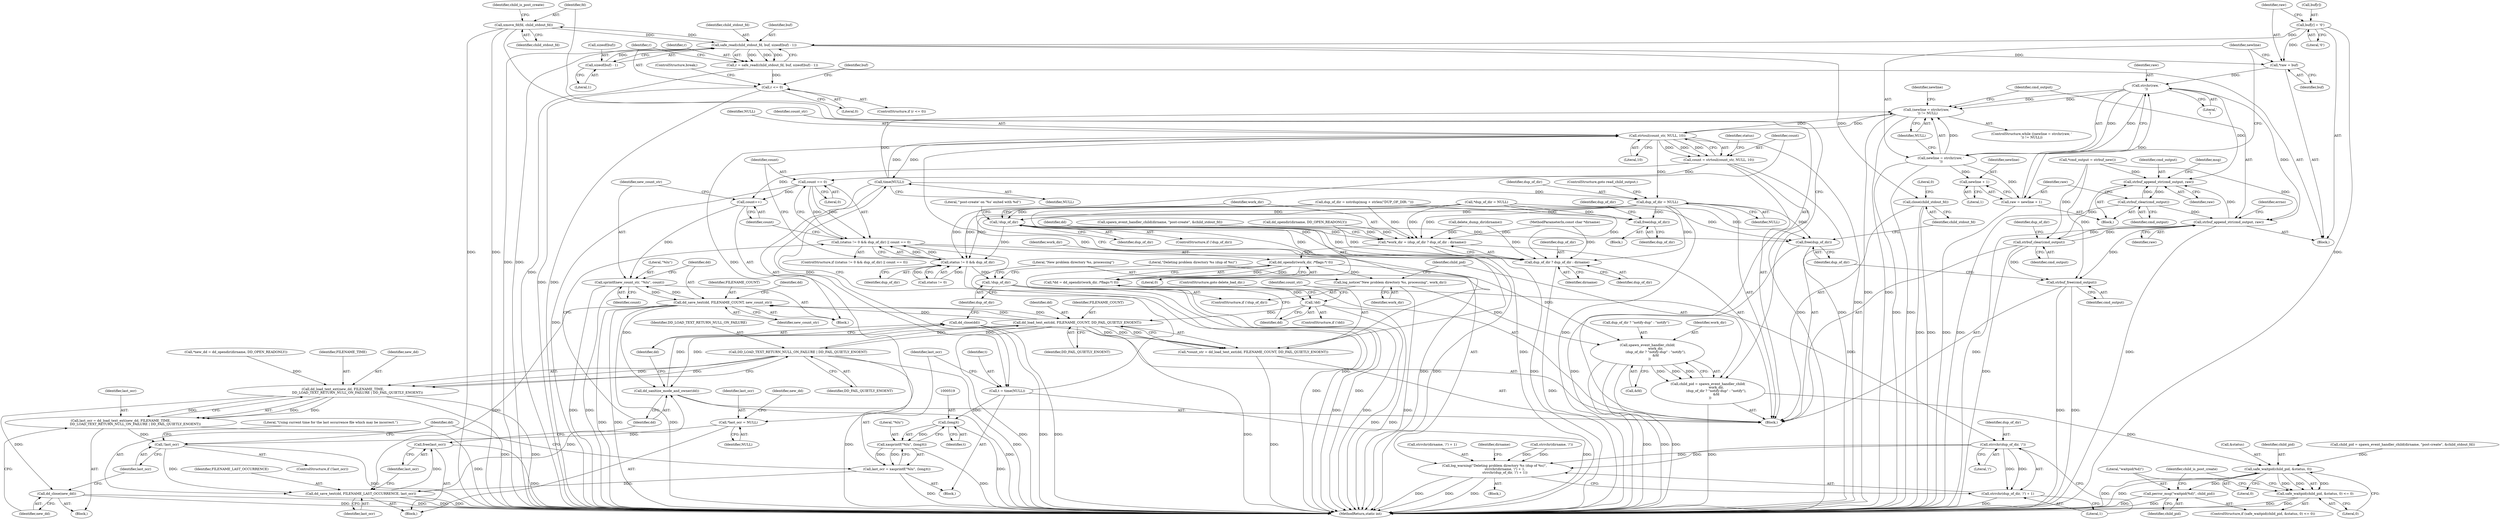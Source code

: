 digraph "0_abrt_8939398b82006ba1fec4ed491339fc075f43fc7c_0@API" {
"1000564" [label="(Call,xmove_fd(fd, child_stdout_fd))"];
"1000295" [label="(Call,safe_read(child_stdout_fd, buf, sizeof(buf) - 1))"];
"1000564" [label="(Call,xmove_fd(fd, child_stdout_fd))"];
"1000307" [label="(Call,buf[r] = '\0')"];
"1000298" [label="(Call,sizeof(buf) - 1)"];
"1000293" [label="(Call,r = safe_read(child_stdout_fd, buf, sizeof(buf) - 1))"];
"1000303" [label="(Call,r <= 0)"];
"1000313" [label="(Call,*raw = buf)"];
"1000321" [label="(Call,strchr(raw, '\n'))"];
"1000318" [label="(Call,(newline = strchr(raw, '\n')) != NULL)"];
"1000441" [label="(Call,strtoul(count_str, NULL, 10))"];
"1000439" [label="(Call,count = strtoul(count_str, NULL, 10))"];
"1000452" [label="(Call,count == 0)"];
"1000446" [label="(Call,(status != 0 && dup_of_dir) || count == 0)"];
"1000456" [label="(Call,count++)"];
"1000459" [label="(Call,sprintf(new_count_str, \"%lu\", count))"];
"1000463" [label="(Call,dd_save_text(dd, FILENAME_COUNT, new_count_str))"];
"1000434" [label="(Call,dd_load_text_ext(dd, FILENAME_COUNT, DD_FAIL_QUIETLY_ENOENT))"];
"1000432" [label="(Call,*count_str = dd_load_text_ext(dd, FILENAME_COUNT, DD_FAIL_QUIETLY_ENOENT))"];
"1000494" [label="(Call,DD_LOAD_TEXT_RETURN_NULL_ON_FAILURE | DD_FAIL_QUIETLY_ENOENT)"];
"1000491" [label="(Call,dd_load_text_ext(new_dd, FILENAME_TIME,\n                            DD_LOAD_TEXT_RETURN_NULL_ON_FAILURE | DD_FAIL_QUIETLY_ENOENT))"];
"1000489" [label="(Call,last_ocr = dd_load_text_ext(new_dd, FILENAME_TIME,\n                            DD_LOAD_TEXT_RETURN_NULL_ON_FAILURE | DD_FAIL_QUIETLY_ENOENT))"];
"1000504" [label="(Call,!last_ocr)"];
"1000521" [label="(Call,dd_save_text(dd, FILENAME_LAST_OCCURRENCE, last_ocr))"];
"1000525" [label="(Call,free(last_ocr))"];
"1000527" [label="(Call,dd_sanitize_mode_and_owner(dd))"];
"1000529" [label="(Call,dd_close(dd))"];
"1000497" [label="(Call,dd_close(new_dd))"];
"1000483" [label="(Call,*last_ocr = NULL)"];
"1000512" [label="(Call,time(NULL))"];
"1000510" [label="(Call,t = time(NULL))"];
"1000518" [label="(Call,(long)t)"];
"1000516" [label="(Call,xasprintf(\"%lu\", (long)t))"];
"1000514" [label="(Call,last_ocr = xasprintf(\"%lu\", (long)t))"];
"1000574" [label="(Call,dup_of_dir = NULL)"];
"1000351" [label="(Call,free(dup_of_dir))"];
"1000405" [label="(Call,!dup_of_dir)"];
"1000415" [label="(Call,*work_dir = (dup_of_dir ? dup_of_dir : dirname))"];
"1000424" [label="(Call,dd_opendir(work_dir, /*flags:*/ 0))"];
"1000422" [label="(Call,*dd = dd_opendir(work_dir, /*flags:*/ 0))"];
"1000428" [label="(Call,!dd)"];
"1000534" [label="(Call,log_notice(\"New problem directory %s, processing\", work_dir))"];
"1000556" [label="(Call,spawn_event_handler_child(\n                work_dir,\n                (dup_of_dir ? \"notify-dup\" : \"notify\"),\n                &fd\n    ))"];
"1000554" [label="(Call,child_pid = spawn_event_handler_child(\n                work_dir,\n                (dup_of_dir ? \"notify-dup\" : \"notify\"),\n                &fd\n    ))"];
"1000376" [label="(Call,safe_waitpid(child_pid, &status, 0))"];
"1000375" [label="(Call,safe_waitpid(child_pid, &status, 0) <= 0)"];
"1000382" [label="(Call,perror_msg(\"waitpid(%d)\", child_pid))"];
"1000417" [label="(Call,dup_of_dir ? dup_of_dir : dirname)"];
"1000447" [label="(Call,status != 0 && dup_of_dir)"];
"1000532" [label="(Call,!dup_of_dir)"];
"1000547" [label="(Call,strrchr(dup_of_dir, '/'))"];
"1000539" [label="(Call,log_warning(\"Deleting problem directory %s (dup of %s)\",\n                    strrchr(dirname, '/') + 1,\n                    strrchr(dup_of_dir, '/') + 1))"];
"1000546" [label="(Call,strrchr(dup_of_dir, '/') + 1)"];
"1000587" [label="(Call,free(dup_of_dir))"];
"1000319" [label="(Call,newline = strchr(raw, '\n'))"];
"1000362" [label="(Call,raw = newline + 1)"];
"1000364" [label="(Call,newline + 1)"];
"1000330" [label="(Call,strbuf_append_str(cmd_output, raw))"];
"1000360" [label="(Call,strbuf_clear(cmd_output))"];
"1000367" [label="(Call,strbuf_append_str(cmd_output, raw))"];
"1000570" [label="(Call,strbuf_clear(cmd_output))"];
"1000585" [label="(Call,strbuf_free(cmd_output))"];
"1000589" [label="(Call,close(child_stdout_fd))"];
"1000440" [label="(Identifier,count)"];
"1000429" [label="(Identifier,dd)"];
"1000573" [label="(Identifier,dup_of_dir)"];
"1000471" [label="(Identifier,dd)"];
"1000445" [label="(ControlStructure,if ((status != 0 && dup_of_dir) || count == 0))"];
"1000437" [label="(Identifier,DD_FAIL_QUIETLY_ENOENT)"];
"1000447" [label="(Call,status != 0 && dup_of_dir)"];
"1000514" [label="(Call,last_ocr = xasprintf(\"%lu\", (long)t))"];
"1000323" [label="(Literal,'\n')"];
"1000311" [label="(Literal,'\0')"];
"1000558" [label="(Call,dup_of_dir ? \"notify-dup\" : \"notify\")"];
"1000419" [label="(Identifier,dup_of_dir)"];
"1000290" [label="(Identifier,errno)"];
"1000564" [label="(Call,xmove_fd(fd, child_stdout_fd))"];
"1000495" [label="(Identifier,DD_LOAD_TEXT_RETURN_NULL_ON_FAILURE)"];
"1000452" [label="(Call,count == 0)"];
"1000435" [label="(Identifier,dd)"];
"1000530" [label="(Identifier,dd)"];
"1000531" [label="(ControlStructure,if (!dup_of_dir))"];
"1000464" [label="(Identifier,dd)"];
"1000585" [label="(Call,strbuf_free(cmd_output))"];
"1000510" [label="(Call,t = time(NULL))"];
"1000332" [label="(Identifier,raw)"];
"1000550" [label="(Literal,1)"];
"1000453" [label="(Identifier,count)"];
"1000417" [label="(Call,dup_of_dir ? dup_of_dir : dirname)"];
"1000577" [label="(ControlStructure,goto read_child_output;)"];
"1000295" [label="(Call,safe_read(child_stdout_fd, buf, sizeof(buf) - 1))"];
"1000404" [label="(ControlStructure,if (!dup_of_dir))"];
"1000513" [label="(Identifier,NULL)"];
"1000354" [label="(Identifier,dup_of_dir)"];
"1000590" [label="(Identifier,child_stdout_fd)"];
"1000423" [label="(Identifier,dd)"];
"1000442" [label="(Identifier,count_str)"];
"1000528" [label="(Identifier,dd)"];
"1000433" [label="(Identifier,count_str)"];
"1000351" [label="(Call,free(dup_of_dir))"];
"1000309" [label="(Identifier,buf)"];
"1000444" [label="(Literal,10)"];
"1000335" [label="(Identifier,msg)"];
"1000533" [label="(Identifier,dup_of_dir)"];
"1000588" [label="(Identifier,dup_of_dir)"];
"1000296" [label="(Identifier,child_stdout_fd)"];
"1000489" [label="(Call,last_ocr = dd_load_text_ext(new_dd, FILENAME_TIME,\n                            DD_LOAD_TEXT_RETURN_NULL_ON_FAILURE | DD_FAIL_QUIETLY_ENOENT))"];
"1000522" [label="(Identifier,dd)"];
"1000529" [label="(Call,dd_close(dd))"];
"1000593" [label="(MethodReturn,static int)"];
"1000565" [label="(Identifier,fd)"];
"1000268" [label="(Call,spawn_event_handler_child(dirname, \"post-create\", &child_stdout_fd))"];
"1000383" [label="(Literal,\"waitpid(%d)\")"];
"1000305" [label="(Literal,0)"];
"1000363" [label="(Identifier,raw)"];
"1000353" [label="(Call,dup_of_dir = xstrdup(msg + strlen(\"DUP_OF_DIR: \")))"];
"1000462" [label="(Identifier,count)"];
"1000524" [label="(Identifier,last_ocr)"];
"1000574" [label="(Call,dup_of_dir = NULL)"];
"1000475" [label="(Block,)"];
"1000532" [label="(Call,!dup_of_dir)"];
"1000477" [label="(Call,*new_dd = dd_opendir(dirname, DD_OPEN_READONLY))"];
"1000493" [label="(Identifier,FILENAME_TIME)"];
"1000546" [label="(Call,strrchr(dup_of_dir, '/') + 1)"];
"1000430" [label="(ControlStructure,goto delete_bad_dir;)"];
"1000314" [label="(Identifier,raw)"];
"1000575" [label="(Identifier,dup_of_dir)"];
"1000548" [label="(Identifier,dup_of_dir)"];
"1000330" [label="(Call,strbuf_append_str(cmd_output, raw))"];
"1000425" [label="(Identifier,work_dir)"];
"1000460" [label="(Identifier,new_count_str)"];
"1000378" [label="(Call,&status)"];
"1000299" [label="(Call,sizeof(buf))"];
"1000278" [label="(Call,*cmd_output = strbuf_new())"];
"1000135" [label="(Block,)"];
"1000505" [label="(Identifier,last_ocr)"];
"1000525" [label="(Call,free(last_ocr))"];
"1000306" [label="(ControlStructure,break;)"];
"1000427" [label="(ControlStructure,if (!dd))"];
"1000555" [label="(Identifier,child_pid)"];
"1000521" [label="(Call,dd_save_text(dd, FILENAME_LAST_OCCURRENCE, last_ocr))"];
"1000520" [label="(Identifier,t)"];
"1000556" [label="(Call,spawn_event_handler_child(\n                work_dir,\n                (dup_of_dir ? \"notify-dup\" : \"notify\"),\n                &fd\n    ))"];
"1000328" [label="(Identifier,newline)"];
"1000382" [label="(Call,perror_msg(\"waitpid(%d)\", child_pid))"];
"1000307" [label="(Call,buf[r] = '\0')"];
"1000448" [label="(Call,status != 0)"];
"1000568" [label="(Identifier,child_is_post_create)"];
"1000516" [label="(Call,xasprintf(\"%lu\", (long)t))"];
"1000527" [label="(Call,dd_sanitize_mode_and_owner(dd))"];
"1000298" [label="(Call,sizeof(buf) - 1)"];
"1000538" [label="(Block,)"];
"1000294" [label="(Identifier,r)"];
"1000409" [label="(Literal,\"'post-create' on '%s' exited with %d\")"];
"1000547" [label="(Call,strrchr(dup_of_dir, '/'))"];
"1000526" [label="(Identifier,last_ocr)"];
"1000571" [label="(Identifier,cmd_output)"];
"1000304" [label="(Identifier,r)"];
"1000317" [label="(ControlStructure,while ((newline = strchr(raw, '\n')) != NULL))"];
"1000490" [label="(Identifier,last_ocr)"];
"1000485" [label="(Identifier,NULL)"];
"1000301" [label="(Literal,1)"];
"1000364" [label="(Call,newline + 1)"];
"1000557" [label="(Identifier,work_dir)"];
"1000368" [label="(Identifier,cmd_output)"];
"1000360" [label="(Call,strbuf_clear(cmd_output))"];
"1000362" [label="(Call,raw = newline + 1)"];
"1000496" [label="(Identifier,DD_FAIL_QUIETLY_ENOENT)"];
"1000586" [label="(Identifier,cmd_output)"];
"1000483" [label="(Call,*last_ocr = NULL)"];
"1000536" [label="(Identifier,work_dir)"];
"1000367" [label="(Call,strbuf_append_str(cmd_output, raw))"];
"1000377" [label="(Identifier,child_pid)"];
"1000492" [label="(Identifier,new_dd)"];
"1000540" [label="(Literal,\"Deleting problem directory %s (dup of %s)\")"];
"1000134" [label="(MethodParameterIn,const char *dirname)"];
"1000535" [label="(Literal,\"New problem directory %s, processing\")"];
"1000570" [label="(Call,strbuf_clear(cmd_output))"];
"1000512" [label="(Call,time(NULL))"];
"1000465" [label="(Identifier,FILENAME_COUNT)"];
"1000497" [label="(Call,dd_close(new_dd))"];
"1000375" [label="(Call,safe_waitpid(child_pid, &status, 0) <= 0)"];
"1000376" [label="(Call,safe_waitpid(child_pid, &status, 0))"];
"1000589" [label="(Call,close(child_stdout_fd))"];
"1000498" [label="(Identifier,new_dd)"];
"1000420" [label="(Identifier,dirname)"];
"1000484" [label="(Identifier,last_ocr)"];
"1000369" [label="(Identifier,raw)"];
"1000293" [label="(Call,r = safe_read(child_stdout_fd, buf, sizeof(buf) - 1))"];
"1000549" [label="(Literal,'/')"];
"1000504" [label="(Call,!last_ocr)"];
"1000506" [label="(Block,)"];
"1000454" [label="(Literal,0)"];
"1000387" [label="(Identifier,child_is_post_create)"];
"1000384" [label="(Identifier,child_pid)"];
"1000318" [label="(Call,(newline = strchr(raw, '\n')) != NULL)"];
"1000461" [label="(Literal,\"%lu\")"];
"1000443" [label="(Identifier,NULL)"];
"1000446" [label="(Call,(status != 0 && dup_of_dir) || count == 0)"];
"1000321" [label="(Call,strchr(raw, '\n'))"];
"1000415" [label="(Call,*work_dir = (dup_of_dir ? dup_of_dir : dirname))"];
"1000539" [label="(Call,log_warning(\"Deleting problem directory %s (dup of %s)\",\n                    strrchr(dirname, '/') + 1,\n                    strrchr(dup_of_dir, '/') + 1))"];
"1000322" [label="(Identifier,raw)"];
"1000491" [label="(Call,dd_load_text_ext(new_dd, FILENAME_TIME,\n                            DD_LOAD_TEXT_RETURN_NULL_ON_FAILURE | DD_FAIL_QUIETLY_ENOENT))"];
"1000479" [label="(Call,dd_opendir(dirname, DD_OPEN_READONLY))"];
"1000463" [label="(Call,dd_save_text(dd, FILENAME_COUNT, new_count_str))"];
"1000313" [label="(Call,*raw = buf)"];
"1000315" [label="(Identifier,buf)"];
"1000325" [label="(Block,)"];
"1000416" [label="(Identifier,work_dir)"];
"1000487" [label="(Identifier,new_dd)"];
"1000508" [label="(Literal,\"Using current time for the last occurrence file which may be incorrect.\")"];
"1000405" [label="(Call,!dup_of_dir)"];
"1000441" [label="(Call,strtoul(count_str, NULL, 10))"];
"1000523" [label="(Identifier,FILENAME_LAST_OCCURRENCE)"];
"1000426" [label="(Literal,0)"];
"1000287" [label="(Block,)"];
"1000466" [label="(Identifier,new_count_str)"];
"1000324" [label="(Identifier,NULL)"];
"1000436" [label="(Identifier,FILENAME_COUNT)"];
"1000380" [label="(Literal,0)"];
"1000308" [label="(Call,buf[r])"];
"1000451" [label="(Identifier,dup_of_dir)"];
"1000449" [label="(Identifier,status)"];
"1000381" [label="(Literal,0)"];
"1000374" [label="(ControlStructure,if (safe_waitpid(child_pid, &status, 0) <= 0))"];
"1000432" [label="(Call,*count_str = dd_load_text_ext(dd, FILENAME_COUNT, DD_FAIL_QUIETLY_ENOENT))"];
"1000302" [label="(ControlStructure,if (r <= 0))"];
"1000406" [label="(Identifier,dup_of_dir)"];
"1000459" [label="(Call,sprintf(new_count_str, \"%lu\", count))"];
"1000554" [label="(Call,child_pid = spawn_event_handler_child(\n                work_dir,\n                (dup_of_dir ? \"notify-dup\" : \"notify\"),\n                &fd\n    ))"];
"1000517" [label="(Literal,\"%lu\")"];
"1000541" [label="(Call,strrchr(dirname, '/') + 1)"];
"1000365" [label="(Identifier,newline)"];
"1000552" [label="(Identifier,dirname)"];
"1000274" [label="(Call,*dup_of_dir = NULL)"];
"1000428" [label="(Call,!dd)"];
"1000503" [label="(ControlStructure,if (!last_ocr))"];
"1000418" [label="(Identifier,dup_of_dir)"];
"1000542" [label="(Call,strrchr(dirname, '/'))"];
"1000456" [label="(Call,count++)"];
"1000455" [label="(Block,)"];
"1000515" [label="(Identifier,last_ocr)"];
"1000331" [label="(Identifier,cmd_output)"];
"1000439" [label="(Call,count = strtoul(count_str, NULL, 10))"];
"1000518" [label="(Call,(long)t)"];
"1000350" [label="(Block,)"];
"1000457" [label="(Identifier,count)"];
"1000266" [label="(Call,child_pid = spawn_event_handler_child(dirname, \"post-create\", &child_stdout_fd))"];
"1000592" [label="(Literal,0)"];
"1000303" [label="(Call,r <= 0)"];
"1000297" [label="(Identifier,buf)"];
"1000424" [label="(Call,dd_opendir(work_dir, /*flags:*/ 0))"];
"1000534" [label="(Call,log_notice(\"New problem directory %s, processing\", work_dir))"];
"1000576" [label="(Identifier,NULL)"];
"1000488" [label="(Block,)"];
"1000551" [label="(Call,delete_dump_dir(dirname))"];
"1000511" [label="(Identifier,t)"];
"1000319" [label="(Call,newline = strchr(raw, '\n'))"];
"1000422" [label="(Call,*dd = dd_opendir(work_dir, /*flags:*/ 0))"];
"1000352" [label="(Identifier,dup_of_dir)"];
"1000562" [label="(Call,&fd)"];
"1000494" [label="(Call,DD_LOAD_TEXT_RETURN_NULL_ON_FAILURE | DD_FAIL_QUIETLY_ENOENT)"];
"1000361" [label="(Identifier,cmd_output)"];
"1000566" [label="(Identifier,child_stdout_fd)"];
"1000587" [label="(Call,free(dup_of_dir))"];
"1000434" [label="(Call,dd_load_text_ext(dd, FILENAME_COUNT, DD_FAIL_QUIETLY_ENOENT))"];
"1000366" [label="(Literal,1)"];
"1000320" [label="(Identifier,newline)"];
"1000564" -> "1000135"  [label="AST: "];
"1000564" -> "1000566"  [label="CFG: "];
"1000565" -> "1000564"  [label="AST: "];
"1000566" -> "1000564"  [label="AST: "];
"1000568" -> "1000564"  [label="CFG: "];
"1000564" -> "1000593"  [label="DDG: "];
"1000564" -> "1000593"  [label="DDG: "];
"1000564" -> "1000295"  [label="DDG: "];
"1000295" -> "1000564"  [label="DDG: "];
"1000295" -> "1000293"  [label="AST: "];
"1000295" -> "1000298"  [label="CFG: "];
"1000296" -> "1000295"  [label="AST: "];
"1000297" -> "1000295"  [label="AST: "];
"1000298" -> "1000295"  [label="AST: "];
"1000293" -> "1000295"  [label="CFG: "];
"1000295" -> "1000593"  [label="DDG: "];
"1000295" -> "1000593"  [label="DDG: "];
"1000295" -> "1000293"  [label="DDG: "];
"1000295" -> "1000293"  [label="DDG: "];
"1000295" -> "1000293"  [label="DDG: "];
"1000307" -> "1000295"  [label="DDG: "];
"1000298" -> "1000295"  [label="DDG: "];
"1000295" -> "1000313"  [label="DDG: "];
"1000295" -> "1000589"  [label="DDG: "];
"1000307" -> "1000287"  [label="AST: "];
"1000307" -> "1000311"  [label="CFG: "];
"1000308" -> "1000307"  [label="AST: "];
"1000311" -> "1000307"  [label="AST: "];
"1000314" -> "1000307"  [label="CFG: "];
"1000307" -> "1000593"  [label="DDG: "];
"1000307" -> "1000313"  [label="DDG: "];
"1000298" -> "1000301"  [label="CFG: "];
"1000299" -> "1000298"  [label="AST: "];
"1000301" -> "1000298"  [label="AST: "];
"1000293" -> "1000287"  [label="AST: "];
"1000294" -> "1000293"  [label="AST: "];
"1000304" -> "1000293"  [label="CFG: "];
"1000293" -> "1000593"  [label="DDG: "];
"1000293" -> "1000303"  [label="DDG: "];
"1000303" -> "1000302"  [label="AST: "];
"1000303" -> "1000305"  [label="CFG: "];
"1000304" -> "1000303"  [label="AST: "];
"1000305" -> "1000303"  [label="AST: "];
"1000306" -> "1000303"  [label="CFG: "];
"1000309" -> "1000303"  [label="CFG: "];
"1000303" -> "1000593"  [label="DDG: "];
"1000303" -> "1000593"  [label="DDG: "];
"1000313" -> "1000287"  [label="AST: "];
"1000313" -> "1000315"  [label="CFG: "];
"1000314" -> "1000313"  [label="AST: "];
"1000315" -> "1000313"  [label="AST: "];
"1000320" -> "1000313"  [label="CFG: "];
"1000313" -> "1000321"  [label="DDG: "];
"1000321" -> "1000319"  [label="AST: "];
"1000321" -> "1000323"  [label="CFG: "];
"1000322" -> "1000321"  [label="AST: "];
"1000323" -> "1000321"  [label="AST: "];
"1000319" -> "1000321"  [label="CFG: "];
"1000321" -> "1000318"  [label="DDG: "];
"1000321" -> "1000318"  [label="DDG: "];
"1000321" -> "1000319"  [label="DDG: "];
"1000321" -> "1000319"  [label="DDG: "];
"1000362" -> "1000321"  [label="DDG: "];
"1000321" -> "1000330"  [label="DDG: "];
"1000321" -> "1000367"  [label="DDG: "];
"1000318" -> "1000317"  [label="AST: "];
"1000318" -> "1000324"  [label="CFG: "];
"1000319" -> "1000318"  [label="AST: "];
"1000324" -> "1000318"  [label="AST: "];
"1000328" -> "1000318"  [label="CFG: "];
"1000368" -> "1000318"  [label="CFG: "];
"1000318" -> "1000593"  [label="DDG: "];
"1000318" -> "1000593"  [label="DDG: "];
"1000319" -> "1000318"  [label="DDG: "];
"1000441" -> "1000318"  [label="DDG: "];
"1000512" -> "1000318"  [label="DDG: "];
"1000318" -> "1000441"  [label="DDG: "];
"1000441" -> "1000439"  [label="AST: "];
"1000441" -> "1000444"  [label="CFG: "];
"1000442" -> "1000441"  [label="AST: "];
"1000443" -> "1000441"  [label="AST: "];
"1000444" -> "1000441"  [label="AST: "];
"1000439" -> "1000441"  [label="CFG: "];
"1000441" -> "1000593"  [label="DDG: "];
"1000441" -> "1000439"  [label="DDG: "];
"1000441" -> "1000439"  [label="DDG: "];
"1000441" -> "1000439"  [label="DDG: "];
"1000432" -> "1000441"  [label="DDG: "];
"1000512" -> "1000441"  [label="DDG: "];
"1000441" -> "1000483"  [label="DDG: "];
"1000441" -> "1000512"  [label="DDG: "];
"1000441" -> "1000574"  [label="DDG: "];
"1000439" -> "1000135"  [label="AST: "];
"1000440" -> "1000439"  [label="AST: "];
"1000449" -> "1000439"  [label="CFG: "];
"1000439" -> "1000593"  [label="DDG: "];
"1000439" -> "1000593"  [label="DDG: "];
"1000439" -> "1000452"  [label="DDG: "];
"1000439" -> "1000456"  [label="DDG: "];
"1000452" -> "1000446"  [label="AST: "];
"1000452" -> "1000454"  [label="CFG: "];
"1000453" -> "1000452"  [label="AST: "];
"1000454" -> "1000452"  [label="AST: "];
"1000446" -> "1000452"  [label="CFG: "];
"1000452" -> "1000593"  [label="DDG: "];
"1000452" -> "1000446"  [label="DDG: "];
"1000452" -> "1000446"  [label="DDG: "];
"1000452" -> "1000456"  [label="DDG: "];
"1000446" -> "1000445"  [label="AST: "];
"1000446" -> "1000447"  [label="CFG: "];
"1000447" -> "1000446"  [label="AST: "];
"1000457" -> "1000446"  [label="CFG: "];
"1000528" -> "1000446"  [label="CFG: "];
"1000446" -> "1000593"  [label="DDG: "];
"1000446" -> "1000593"  [label="DDG: "];
"1000446" -> "1000593"  [label="DDG: "];
"1000447" -> "1000446"  [label="DDG: "];
"1000447" -> "1000446"  [label="DDG: "];
"1000456" -> "1000455"  [label="AST: "];
"1000456" -> "1000457"  [label="CFG: "];
"1000457" -> "1000456"  [label="AST: "];
"1000460" -> "1000456"  [label="CFG: "];
"1000456" -> "1000459"  [label="DDG: "];
"1000459" -> "1000455"  [label="AST: "];
"1000459" -> "1000462"  [label="CFG: "];
"1000460" -> "1000459"  [label="AST: "];
"1000461" -> "1000459"  [label="AST: "];
"1000462" -> "1000459"  [label="AST: "];
"1000464" -> "1000459"  [label="CFG: "];
"1000459" -> "1000593"  [label="DDG: "];
"1000459" -> "1000593"  [label="DDG: "];
"1000463" -> "1000459"  [label="DDG: "];
"1000459" -> "1000463"  [label="DDG: "];
"1000463" -> "1000455"  [label="AST: "];
"1000463" -> "1000466"  [label="CFG: "];
"1000464" -> "1000463"  [label="AST: "];
"1000465" -> "1000463"  [label="AST: "];
"1000466" -> "1000463"  [label="AST: "];
"1000471" -> "1000463"  [label="CFG: "];
"1000463" -> "1000593"  [label="DDG: "];
"1000463" -> "1000593"  [label="DDG: "];
"1000463" -> "1000593"  [label="DDG: "];
"1000463" -> "1000434"  [label="DDG: "];
"1000434" -> "1000463"  [label="DDG: "];
"1000434" -> "1000463"  [label="DDG: "];
"1000463" -> "1000521"  [label="DDG: "];
"1000463" -> "1000527"  [label="DDG: "];
"1000434" -> "1000432"  [label="AST: "];
"1000434" -> "1000437"  [label="CFG: "];
"1000435" -> "1000434"  [label="AST: "];
"1000436" -> "1000434"  [label="AST: "];
"1000437" -> "1000434"  [label="AST: "];
"1000432" -> "1000434"  [label="CFG: "];
"1000434" -> "1000593"  [label="DDG: "];
"1000434" -> "1000593"  [label="DDG: "];
"1000434" -> "1000432"  [label="DDG: "];
"1000434" -> "1000432"  [label="DDG: "];
"1000434" -> "1000432"  [label="DDG: "];
"1000428" -> "1000434"  [label="DDG: "];
"1000494" -> "1000434"  [label="DDG: "];
"1000434" -> "1000494"  [label="DDG: "];
"1000434" -> "1000527"  [label="DDG: "];
"1000432" -> "1000135"  [label="AST: "];
"1000433" -> "1000432"  [label="AST: "];
"1000440" -> "1000432"  [label="CFG: "];
"1000432" -> "1000593"  [label="DDG: "];
"1000494" -> "1000491"  [label="AST: "];
"1000494" -> "1000496"  [label="CFG: "];
"1000495" -> "1000494"  [label="AST: "];
"1000496" -> "1000494"  [label="AST: "];
"1000491" -> "1000494"  [label="CFG: "];
"1000494" -> "1000593"  [label="DDG: "];
"1000494" -> "1000593"  [label="DDG: "];
"1000494" -> "1000491"  [label="DDG: "];
"1000494" -> "1000491"  [label="DDG: "];
"1000491" -> "1000489"  [label="AST: "];
"1000492" -> "1000491"  [label="AST: "];
"1000493" -> "1000491"  [label="AST: "];
"1000489" -> "1000491"  [label="CFG: "];
"1000491" -> "1000593"  [label="DDG: "];
"1000491" -> "1000593"  [label="DDG: "];
"1000491" -> "1000489"  [label="DDG: "];
"1000491" -> "1000489"  [label="DDG: "];
"1000491" -> "1000489"  [label="DDG: "];
"1000477" -> "1000491"  [label="DDG: "];
"1000491" -> "1000497"  [label="DDG: "];
"1000489" -> "1000488"  [label="AST: "];
"1000490" -> "1000489"  [label="AST: "];
"1000498" -> "1000489"  [label="CFG: "];
"1000489" -> "1000593"  [label="DDG: "];
"1000489" -> "1000504"  [label="DDG: "];
"1000504" -> "1000503"  [label="AST: "];
"1000504" -> "1000505"  [label="CFG: "];
"1000505" -> "1000504"  [label="AST: "];
"1000508" -> "1000504"  [label="CFG: "];
"1000522" -> "1000504"  [label="CFG: "];
"1000504" -> "1000593"  [label="DDG: "];
"1000483" -> "1000504"  [label="DDG: "];
"1000504" -> "1000521"  [label="DDG: "];
"1000521" -> "1000475"  [label="AST: "];
"1000521" -> "1000524"  [label="CFG: "];
"1000522" -> "1000521"  [label="AST: "];
"1000523" -> "1000521"  [label="AST: "];
"1000524" -> "1000521"  [label="AST: "];
"1000526" -> "1000521"  [label="CFG: "];
"1000521" -> "1000593"  [label="DDG: "];
"1000521" -> "1000593"  [label="DDG: "];
"1000514" -> "1000521"  [label="DDG: "];
"1000521" -> "1000525"  [label="DDG: "];
"1000521" -> "1000527"  [label="DDG: "];
"1000525" -> "1000475"  [label="AST: "];
"1000525" -> "1000526"  [label="CFG: "];
"1000526" -> "1000525"  [label="AST: "];
"1000528" -> "1000525"  [label="CFG: "];
"1000525" -> "1000593"  [label="DDG: "];
"1000527" -> "1000135"  [label="AST: "];
"1000527" -> "1000528"  [label="CFG: "];
"1000528" -> "1000527"  [label="AST: "];
"1000530" -> "1000527"  [label="CFG: "];
"1000527" -> "1000593"  [label="DDG: "];
"1000527" -> "1000529"  [label="DDG: "];
"1000529" -> "1000135"  [label="AST: "];
"1000529" -> "1000530"  [label="CFG: "];
"1000530" -> "1000529"  [label="AST: "];
"1000533" -> "1000529"  [label="CFG: "];
"1000529" -> "1000593"  [label="DDG: "];
"1000529" -> "1000593"  [label="DDG: "];
"1000497" -> "1000488"  [label="AST: "];
"1000497" -> "1000498"  [label="CFG: "];
"1000498" -> "1000497"  [label="AST: "];
"1000505" -> "1000497"  [label="CFG: "];
"1000497" -> "1000593"  [label="DDG: "];
"1000497" -> "1000593"  [label="DDG: "];
"1000483" -> "1000475"  [label="AST: "];
"1000483" -> "1000485"  [label="CFG: "];
"1000484" -> "1000483"  [label="AST: "];
"1000485" -> "1000483"  [label="AST: "];
"1000487" -> "1000483"  [label="CFG: "];
"1000512" -> "1000510"  [label="AST: "];
"1000512" -> "1000513"  [label="CFG: "];
"1000513" -> "1000512"  [label="AST: "];
"1000510" -> "1000512"  [label="CFG: "];
"1000512" -> "1000510"  [label="DDG: "];
"1000512" -> "1000574"  [label="DDG: "];
"1000510" -> "1000506"  [label="AST: "];
"1000511" -> "1000510"  [label="AST: "];
"1000515" -> "1000510"  [label="CFG: "];
"1000510" -> "1000593"  [label="DDG: "];
"1000510" -> "1000518"  [label="DDG: "];
"1000518" -> "1000516"  [label="AST: "];
"1000518" -> "1000520"  [label="CFG: "];
"1000519" -> "1000518"  [label="AST: "];
"1000520" -> "1000518"  [label="AST: "];
"1000516" -> "1000518"  [label="CFG: "];
"1000518" -> "1000593"  [label="DDG: "];
"1000518" -> "1000516"  [label="DDG: "];
"1000516" -> "1000514"  [label="AST: "];
"1000517" -> "1000516"  [label="AST: "];
"1000514" -> "1000516"  [label="CFG: "];
"1000516" -> "1000593"  [label="DDG: "];
"1000516" -> "1000514"  [label="DDG: "];
"1000516" -> "1000514"  [label="DDG: "];
"1000514" -> "1000506"  [label="AST: "];
"1000515" -> "1000514"  [label="AST: "];
"1000522" -> "1000514"  [label="CFG: "];
"1000514" -> "1000593"  [label="DDG: "];
"1000574" -> "1000135"  [label="AST: "];
"1000574" -> "1000576"  [label="CFG: "];
"1000575" -> "1000574"  [label="AST: "];
"1000576" -> "1000574"  [label="AST: "];
"1000577" -> "1000574"  [label="CFG: "];
"1000574" -> "1000593"  [label="DDG: "];
"1000574" -> "1000351"  [label="DDG: "];
"1000574" -> "1000405"  [label="DDG: "];
"1000574" -> "1000415"  [label="DDG: "];
"1000574" -> "1000417"  [label="DDG: "];
"1000574" -> "1000447"  [label="DDG: "];
"1000574" -> "1000587"  [label="DDG: "];
"1000351" -> "1000350"  [label="AST: "];
"1000351" -> "1000352"  [label="CFG: "];
"1000352" -> "1000351"  [label="AST: "];
"1000354" -> "1000351"  [label="CFG: "];
"1000274" -> "1000351"  [label="DDG: "];
"1000353" -> "1000351"  [label="DDG: "];
"1000405" -> "1000404"  [label="AST: "];
"1000405" -> "1000406"  [label="CFG: "];
"1000406" -> "1000405"  [label="AST: "];
"1000409" -> "1000405"  [label="CFG: "];
"1000416" -> "1000405"  [label="CFG: "];
"1000405" -> "1000593"  [label="DDG: "];
"1000274" -> "1000405"  [label="DDG: "];
"1000353" -> "1000405"  [label="DDG: "];
"1000405" -> "1000415"  [label="DDG: "];
"1000405" -> "1000417"  [label="DDG: "];
"1000405" -> "1000447"  [label="DDG: "];
"1000405" -> "1000587"  [label="DDG: "];
"1000415" -> "1000135"  [label="AST: "];
"1000415" -> "1000417"  [label="CFG: "];
"1000416" -> "1000415"  [label="AST: "];
"1000417" -> "1000415"  [label="AST: "];
"1000423" -> "1000415"  [label="CFG: "];
"1000415" -> "1000593"  [label="DDG: "];
"1000274" -> "1000415"  [label="DDG: "];
"1000353" -> "1000415"  [label="DDG: "];
"1000268" -> "1000415"  [label="DDG: "];
"1000479" -> "1000415"  [label="DDG: "];
"1000551" -> "1000415"  [label="DDG: "];
"1000134" -> "1000415"  [label="DDG: "];
"1000415" -> "1000424"  [label="DDG: "];
"1000424" -> "1000422"  [label="AST: "];
"1000424" -> "1000426"  [label="CFG: "];
"1000425" -> "1000424"  [label="AST: "];
"1000426" -> "1000424"  [label="AST: "];
"1000422" -> "1000424"  [label="CFG: "];
"1000424" -> "1000593"  [label="DDG: "];
"1000424" -> "1000422"  [label="DDG: "];
"1000424" -> "1000422"  [label="DDG: "];
"1000424" -> "1000534"  [label="DDG: "];
"1000424" -> "1000556"  [label="DDG: "];
"1000422" -> "1000135"  [label="AST: "];
"1000423" -> "1000422"  [label="AST: "];
"1000429" -> "1000422"  [label="CFG: "];
"1000422" -> "1000593"  [label="DDG: "];
"1000422" -> "1000428"  [label="DDG: "];
"1000428" -> "1000427"  [label="AST: "];
"1000428" -> "1000429"  [label="CFG: "];
"1000429" -> "1000428"  [label="AST: "];
"1000430" -> "1000428"  [label="CFG: "];
"1000433" -> "1000428"  [label="CFG: "];
"1000428" -> "1000593"  [label="DDG: "];
"1000428" -> "1000593"  [label="DDG: "];
"1000534" -> "1000531"  [label="AST: "];
"1000534" -> "1000536"  [label="CFG: "];
"1000535" -> "1000534"  [label="AST: "];
"1000536" -> "1000534"  [label="AST: "];
"1000555" -> "1000534"  [label="CFG: "];
"1000534" -> "1000593"  [label="DDG: "];
"1000534" -> "1000556"  [label="DDG: "];
"1000556" -> "1000554"  [label="AST: "];
"1000556" -> "1000562"  [label="CFG: "];
"1000557" -> "1000556"  [label="AST: "];
"1000558" -> "1000556"  [label="AST: "];
"1000562" -> "1000556"  [label="AST: "];
"1000554" -> "1000556"  [label="CFG: "];
"1000556" -> "1000593"  [label="DDG: "];
"1000556" -> "1000593"  [label="DDG: "];
"1000556" -> "1000593"  [label="DDG: "];
"1000556" -> "1000554"  [label="DDG: "];
"1000556" -> "1000554"  [label="DDG: "];
"1000556" -> "1000554"  [label="DDG: "];
"1000554" -> "1000135"  [label="AST: "];
"1000555" -> "1000554"  [label="AST: "];
"1000565" -> "1000554"  [label="CFG: "];
"1000554" -> "1000593"  [label="DDG: "];
"1000554" -> "1000376"  [label="DDG: "];
"1000376" -> "1000375"  [label="AST: "];
"1000376" -> "1000380"  [label="CFG: "];
"1000377" -> "1000376"  [label="AST: "];
"1000378" -> "1000376"  [label="AST: "];
"1000380" -> "1000376"  [label="AST: "];
"1000381" -> "1000376"  [label="CFG: "];
"1000376" -> "1000593"  [label="DDG: "];
"1000376" -> "1000593"  [label="DDG: "];
"1000376" -> "1000375"  [label="DDG: "];
"1000376" -> "1000375"  [label="DDG: "];
"1000376" -> "1000375"  [label="DDG: "];
"1000266" -> "1000376"  [label="DDG: "];
"1000376" -> "1000382"  [label="DDG: "];
"1000375" -> "1000374"  [label="AST: "];
"1000375" -> "1000381"  [label="CFG: "];
"1000381" -> "1000375"  [label="AST: "];
"1000383" -> "1000375"  [label="CFG: "];
"1000387" -> "1000375"  [label="CFG: "];
"1000375" -> "1000593"  [label="DDG: "];
"1000375" -> "1000593"  [label="DDG: "];
"1000382" -> "1000374"  [label="AST: "];
"1000382" -> "1000384"  [label="CFG: "];
"1000383" -> "1000382"  [label="AST: "];
"1000384" -> "1000382"  [label="AST: "];
"1000387" -> "1000382"  [label="CFG: "];
"1000382" -> "1000593"  [label="DDG: "];
"1000382" -> "1000593"  [label="DDG: "];
"1000417" -> "1000419"  [label="CFG: "];
"1000417" -> "1000420"  [label="CFG: "];
"1000418" -> "1000417"  [label="AST: "];
"1000419" -> "1000417"  [label="AST: "];
"1000420" -> "1000417"  [label="AST: "];
"1000417" -> "1000593"  [label="DDG: "];
"1000274" -> "1000417"  [label="DDG: "];
"1000353" -> "1000417"  [label="DDG: "];
"1000268" -> "1000417"  [label="DDG: "];
"1000479" -> "1000417"  [label="DDG: "];
"1000551" -> "1000417"  [label="DDG: "];
"1000134" -> "1000417"  [label="DDG: "];
"1000447" -> "1000448"  [label="CFG: "];
"1000447" -> "1000451"  [label="CFG: "];
"1000448" -> "1000447"  [label="AST: "];
"1000451" -> "1000447"  [label="AST: "];
"1000453" -> "1000447"  [label="CFG: "];
"1000447" -> "1000593"  [label="DDG: "];
"1000448" -> "1000447"  [label="DDG: "];
"1000448" -> "1000447"  [label="DDG: "];
"1000274" -> "1000447"  [label="DDG: "];
"1000353" -> "1000447"  [label="DDG: "];
"1000447" -> "1000532"  [label="DDG: "];
"1000532" -> "1000531"  [label="AST: "];
"1000532" -> "1000533"  [label="CFG: "];
"1000533" -> "1000532"  [label="AST: "];
"1000535" -> "1000532"  [label="CFG: "];
"1000540" -> "1000532"  [label="CFG: "];
"1000532" -> "1000593"  [label="DDG: "];
"1000532" -> "1000547"  [label="DDG: "];
"1000547" -> "1000546"  [label="AST: "];
"1000547" -> "1000549"  [label="CFG: "];
"1000548" -> "1000547"  [label="AST: "];
"1000549" -> "1000547"  [label="AST: "];
"1000550" -> "1000547"  [label="CFG: "];
"1000547" -> "1000539"  [label="DDG: "];
"1000547" -> "1000539"  [label="DDG: "];
"1000547" -> "1000546"  [label="DDG: "];
"1000547" -> "1000546"  [label="DDG: "];
"1000539" -> "1000538"  [label="AST: "];
"1000539" -> "1000546"  [label="CFG: "];
"1000540" -> "1000539"  [label="AST: "];
"1000541" -> "1000539"  [label="AST: "];
"1000546" -> "1000539"  [label="AST: "];
"1000552" -> "1000539"  [label="CFG: "];
"1000539" -> "1000593"  [label="DDG: "];
"1000539" -> "1000593"  [label="DDG: "];
"1000539" -> "1000593"  [label="DDG: "];
"1000542" -> "1000539"  [label="DDG: "];
"1000542" -> "1000539"  [label="DDG: "];
"1000546" -> "1000550"  [label="CFG: "];
"1000550" -> "1000546"  [label="AST: "];
"1000546" -> "1000593"  [label="DDG: "];
"1000587" -> "1000135"  [label="AST: "];
"1000587" -> "1000588"  [label="CFG: "];
"1000588" -> "1000587"  [label="AST: "];
"1000590" -> "1000587"  [label="CFG: "];
"1000587" -> "1000593"  [label="DDG: "];
"1000274" -> "1000587"  [label="DDG: "];
"1000353" -> "1000587"  [label="DDG: "];
"1000320" -> "1000319"  [label="AST: "];
"1000324" -> "1000319"  [label="CFG: "];
"1000319" -> "1000593"  [label="DDG: "];
"1000319" -> "1000593"  [label="DDG: "];
"1000319" -> "1000362"  [label="DDG: "];
"1000319" -> "1000364"  [label="DDG: "];
"1000362" -> "1000325"  [label="AST: "];
"1000362" -> "1000364"  [label="CFG: "];
"1000363" -> "1000362"  [label="AST: "];
"1000364" -> "1000362"  [label="AST: "];
"1000320" -> "1000362"  [label="CFG: "];
"1000362" -> "1000593"  [label="DDG: "];
"1000364" -> "1000366"  [label="CFG: "];
"1000365" -> "1000364"  [label="AST: "];
"1000366" -> "1000364"  [label="AST: "];
"1000330" -> "1000325"  [label="AST: "];
"1000330" -> "1000332"  [label="CFG: "];
"1000331" -> "1000330"  [label="AST: "];
"1000332" -> "1000330"  [label="AST: "];
"1000335" -> "1000330"  [label="CFG: "];
"1000367" -> "1000330"  [label="DDG: "];
"1000278" -> "1000330"  [label="DDG: "];
"1000570" -> "1000330"  [label="DDG: "];
"1000360" -> "1000330"  [label="DDG: "];
"1000330" -> "1000360"  [label="DDG: "];
"1000360" -> "1000325"  [label="AST: "];
"1000360" -> "1000361"  [label="CFG: "];
"1000361" -> "1000360"  [label="AST: "];
"1000363" -> "1000360"  [label="CFG: "];
"1000360" -> "1000593"  [label="DDG: "];
"1000360" -> "1000367"  [label="DDG: "];
"1000367" -> "1000287"  [label="AST: "];
"1000367" -> "1000369"  [label="CFG: "];
"1000368" -> "1000367"  [label="AST: "];
"1000369" -> "1000367"  [label="AST: "];
"1000290" -> "1000367"  [label="CFG: "];
"1000367" -> "1000593"  [label="DDG: "];
"1000367" -> "1000593"  [label="DDG: "];
"1000278" -> "1000367"  [label="DDG: "];
"1000570" -> "1000367"  [label="DDG: "];
"1000367" -> "1000570"  [label="DDG: "];
"1000367" -> "1000585"  [label="DDG: "];
"1000570" -> "1000135"  [label="AST: "];
"1000570" -> "1000571"  [label="CFG: "];
"1000571" -> "1000570"  [label="AST: "];
"1000573" -> "1000570"  [label="CFG: "];
"1000570" -> "1000593"  [label="DDG: "];
"1000278" -> "1000570"  [label="DDG: "];
"1000570" -> "1000585"  [label="DDG: "];
"1000585" -> "1000135"  [label="AST: "];
"1000585" -> "1000586"  [label="CFG: "];
"1000586" -> "1000585"  [label="AST: "];
"1000588" -> "1000585"  [label="CFG: "];
"1000585" -> "1000593"  [label="DDG: "];
"1000585" -> "1000593"  [label="DDG: "];
"1000278" -> "1000585"  [label="DDG: "];
"1000589" -> "1000135"  [label="AST: "];
"1000589" -> "1000590"  [label="CFG: "];
"1000590" -> "1000589"  [label="AST: "];
"1000592" -> "1000589"  [label="CFG: "];
"1000589" -> "1000593"  [label="DDG: "];
"1000589" -> "1000593"  [label="DDG: "];
}

